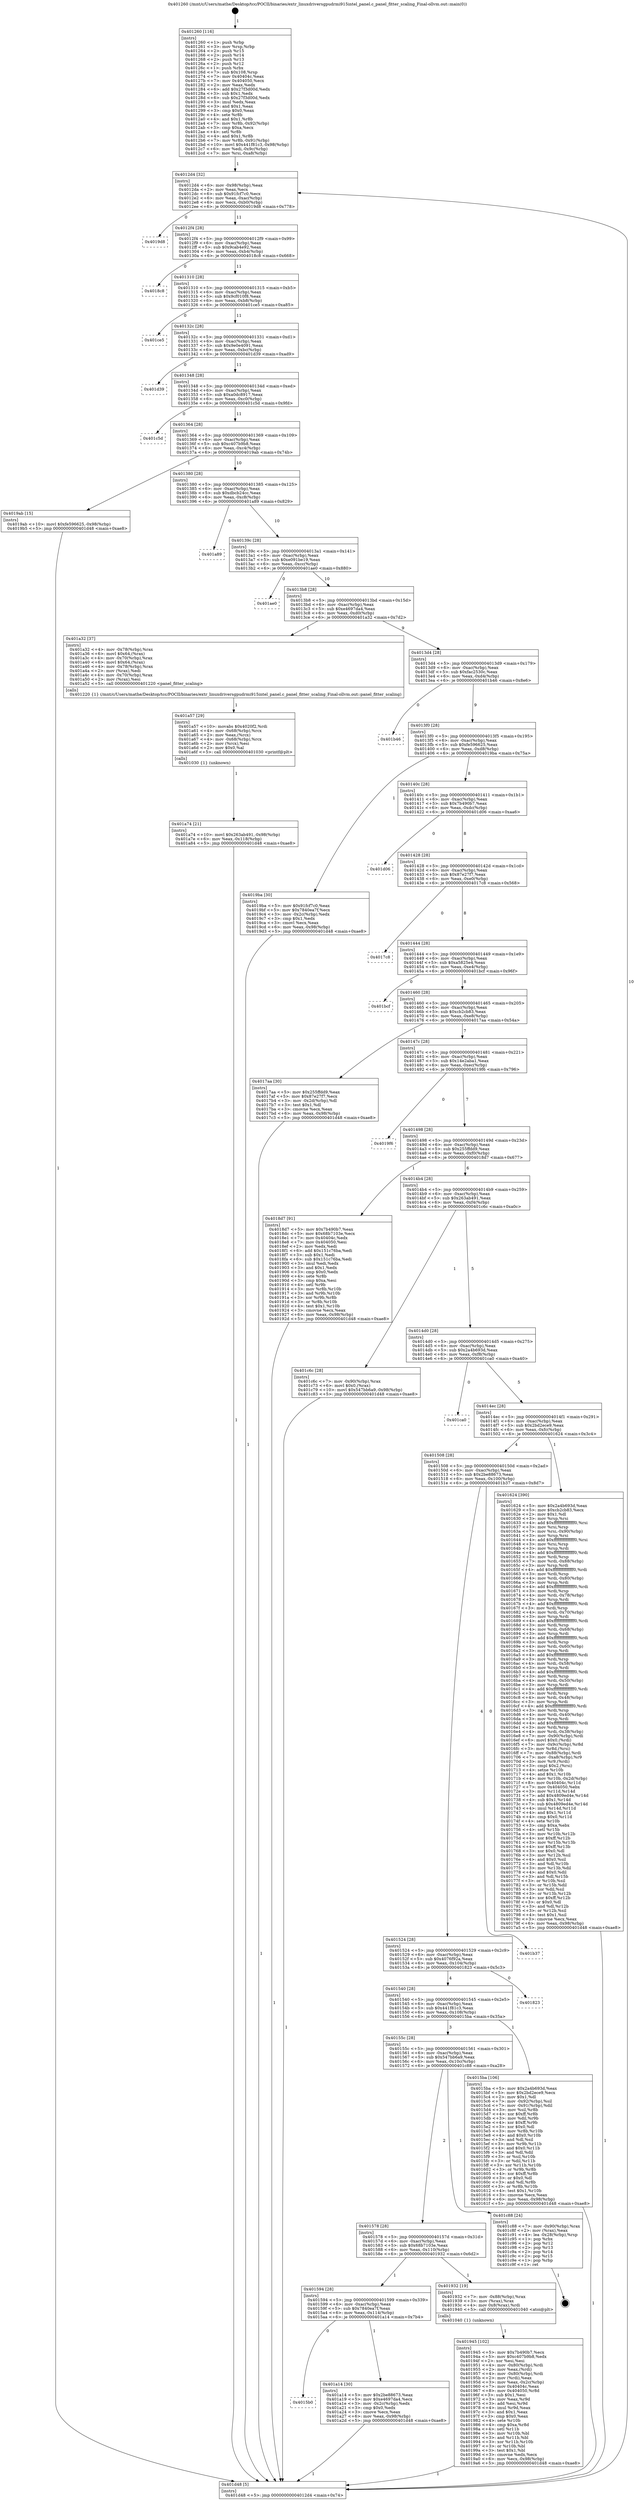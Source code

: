 digraph "0x401260" {
  label = "0x401260 (/mnt/c/Users/mathe/Desktop/tcc/POCII/binaries/extr_linuxdriversgpudrmi915intel_panel.c_panel_fitter_scaling_Final-ollvm.out::main(0))"
  labelloc = "t"
  node[shape=record]

  Entry [label="",width=0.3,height=0.3,shape=circle,fillcolor=black,style=filled]
  "0x4012d4" [label="{
     0x4012d4 [32]\l
     | [instrs]\l
     &nbsp;&nbsp;0x4012d4 \<+6\>: mov -0x98(%rbp),%eax\l
     &nbsp;&nbsp;0x4012da \<+2\>: mov %eax,%ecx\l
     &nbsp;&nbsp;0x4012dc \<+6\>: sub $0x91fcf7c0,%ecx\l
     &nbsp;&nbsp;0x4012e2 \<+6\>: mov %eax,-0xac(%rbp)\l
     &nbsp;&nbsp;0x4012e8 \<+6\>: mov %ecx,-0xb0(%rbp)\l
     &nbsp;&nbsp;0x4012ee \<+6\>: je 00000000004019d8 \<main+0x778\>\l
  }"]
  "0x4019d8" [label="{
     0x4019d8\l
  }", style=dashed]
  "0x4012f4" [label="{
     0x4012f4 [28]\l
     | [instrs]\l
     &nbsp;&nbsp;0x4012f4 \<+5\>: jmp 00000000004012f9 \<main+0x99\>\l
     &nbsp;&nbsp;0x4012f9 \<+6\>: mov -0xac(%rbp),%eax\l
     &nbsp;&nbsp;0x4012ff \<+5\>: sub $0x9cab4e92,%eax\l
     &nbsp;&nbsp;0x401304 \<+6\>: mov %eax,-0xb4(%rbp)\l
     &nbsp;&nbsp;0x40130a \<+6\>: je 00000000004018c8 \<main+0x668\>\l
  }"]
  Exit [label="",width=0.3,height=0.3,shape=circle,fillcolor=black,style=filled,peripheries=2]
  "0x4018c8" [label="{
     0x4018c8\l
  }", style=dashed]
  "0x401310" [label="{
     0x401310 [28]\l
     | [instrs]\l
     &nbsp;&nbsp;0x401310 \<+5\>: jmp 0000000000401315 \<main+0xb5\>\l
     &nbsp;&nbsp;0x401315 \<+6\>: mov -0xac(%rbp),%eax\l
     &nbsp;&nbsp;0x40131b \<+5\>: sub $0x9cf010f8,%eax\l
     &nbsp;&nbsp;0x401320 \<+6\>: mov %eax,-0xb8(%rbp)\l
     &nbsp;&nbsp;0x401326 \<+6\>: je 0000000000401ce5 \<main+0xa85\>\l
  }"]
  "0x401a74" [label="{
     0x401a74 [21]\l
     | [instrs]\l
     &nbsp;&nbsp;0x401a74 \<+10\>: movl $0x263ab491,-0x98(%rbp)\l
     &nbsp;&nbsp;0x401a7e \<+6\>: mov %eax,-0x118(%rbp)\l
     &nbsp;&nbsp;0x401a84 \<+5\>: jmp 0000000000401d48 \<main+0xae8\>\l
  }"]
  "0x401ce5" [label="{
     0x401ce5\l
  }", style=dashed]
  "0x40132c" [label="{
     0x40132c [28]\l
     | [instrs]\l
     &nbsp;&nbsp;0x40132c \<+5\>: jmp 0000000000401331 \<main+0xd1\>\l
     &nbsp;&nbsp;0x401331 \<+6\>: mov -0xac(%rbp),%eax\l
     &nbsp;&nbsp;0x401337 \<+5\>: sub $0x9e0e4091,%eax\l
     &nbsp;&nbsp;0x40133c \<+6\>: mov %eax,-0xbc(%rbp)\l
     &nbsp;&nbsp;0x401342 \<+6\>: je 0000000000401d39 \<main+0xad9\>\l
  }"]
  "0x401a57" [label="{
     0x401a57 [29]\l
     | [instrs]\l
     &nbsp;&nbsp;0x401a57 \<+10\>: movabs $0x4020f2,%rdi\l
     &nbsp;&nbsp;0x401a61 \<+4\>: mov -0x68(%rbp),%rcx\l
     &nbsp;&nbsp;0x401a65 \<+2\>: mov %eax,(%rcx)\l
     &nbsp;&nbsp;0x401a67 \<+4\>: mov -0x68(%rbp),%rcx\l
     &nbsp;&nbsp;0x401a6b \<+2\>: mov (%rcx),%esi\l
     &nbsp;&nbsp;0x401a6d \<+2\>: mov $0x0,%al\l
     &nbsp;&nbsp;0x401a6f \<+5\>: call 0000000000401030 \<printf@plt\>\l
     | [calls]\l
     &nbsp;&nbsp;0x401030 \{1\} (unknown)\l
  }"]
  "0x401d39" [label="{
     0x401d39\l
  }", style=dashed]
  "0x401348" [label="{
     0x401348 [28]\l
     | [instrs]\l
     &nbsp;&nbsp;0x401348 \<+5\>: jmp 000000000040134d \<main+0xed\>\l
     &nbsp;&nbsp;0x40134d \<+6\>: mov -0xac(%rbp),%eax\l
     &nbsp;&nbsp;0x401353 \<+5\>: sub $0xa0dc8917,%eax\l
     &nbsp;&nbsp;0x401358 \<+6\>: mov %eax,-0xc0(%rbp)\l
     &nbsp;&nbsp;0x40135e \<+6\>: je 0000000000401c5d \<main+0x9fd\>\l
  }"]
  "0x4015b0" [label="{
     0x4015b0\l
  }", style=dashed]
  "0x401c5d" [label="{
     0x401c5d\l
  }", style=dashed]
  "0x401364" [label="{
     0x401364 [28]\l
     | [instrs]\l
     &nbsp;&nbsp;0x401364 \<+5\>: jmp 0000000000401369 \<main+0x109\>\l
     &nbsp;&nbsp;0x401369 \<+6\>: mov -0xac(%rbp),%eax\l
     &nbsp;&nbsp;0x40136f \<+5\>: sub $0xc407b9b8,%eax\l
     &nbsp;&nbsp;0x401374 \<+6\>: mov %eax,-0xc4(%rbp)\l
     &nbsp;&nbsp;0x40137a \<+6\>: je 00000000004019ab \<main+0x74b\>\l
  }"]
  "0x401a14" [label="{
     0x401a14 [30]\l
     | [instrs]\l
     &nbsp;&nbsp;0x401a14 \<+5\>: mov $0x2be88673,%eax\l
     &nbsp;&nbsp;0x401a19 \<+5\>: mov $0xe4697da4,%ecx\l
     &nbsp;&nbsp;0x401a1e \<+3\>: mov -0x2c(%rbp),%edx\l
     &nbsp;&nbsp;0x401a21 \<+3\>: cmp $0x0,%edx\l
     &nbsp;&nbsp;0x401a24 \<+3\>: cmove %ecx,%eax\l
     &nbsp;&nbsp;0x401a27 \<+6\>: mov %eax,-0x98(%rbp)\l
     &nbsp;&nbsp;0x401a2d \<+5\>: jmp 0000000000401d48 \<main+0xae8\>\l
  }"]
  "0x4019ab" [label="{
     0x4019ab [15]\l
     | [instrs]\l
     &nbsp;&nbsp;0x4019ab \<+10\>: movl $0xfe596625,-0x98(%rbp)\l
     &nbsp;&nbsp;0x4019b5 \<+5\>: jmp 0000000000401d48 \<main+0xae8\>\l
  }"]
  "0x401380" [label="{
     0x401380 [28]\l
     | [instrs]\l
     &nbsp;&nbsp;0x401380 \<+5\>: jmp 0000000000401385 \<main+0x125\>\l
     &nbsp;&nbsp;0x401385 \<+6\>: mov -0xac(%rbp),%eax\l
     &nbsp;&nbsp;0x40138b \<+5\>: sub $0xdbcb24cc,%eax\l
     &nbsp;&nbsp;0x401390 \<+6\>: mov %eax,-0xc8(%rbp)\l
     &nbsp;&nbsp;0x401396 \<+6\>: je 0000000000401a89 \<main+0x829\>\l
  }"]
  "0x401945" [label="{
     0x401945 [102]\l
     | [instrs]\l
     &nbsp;&nbsp;0x401945 \<+5\>: mov $0x7b490b7,%ecx\l
     &nbsp;&nbsp;0x40194a \<+5\>: mov $0xc407b9b8,%edx\l
     &nbsp;&nbsp;0x40194f \<+2\>: xor %esi,%esi\l
     &nbsp;&nbsp;0x401951 \<+4\>: mov -0x80(%rbp),%rdi\l
     &nbsp;&nbsp;0x401955 \<+2\>: mov %eax,(%rdi)\l
     &nbsp;&nbsp;0x401957 \<+4\>: mov -0x80(%rbp),%rdi\l
     &nbsp;&nbsp;0x40195b \<+2\>: mov (%rdi),%eax\l
     &nbsp;&nbsp;0x40195d \<+3\>: mov %eax,-0x2c(%rbp)\l
     &nbsp;&nbsp;0x401960 \<+7\>: mov 0x40404c,%eax\l
     &nbsp;&nbsp;0x401967 \<+8\>: mov 0x404050,%r8d\l
     &nbsp;&nbsp;0x40196f \<+3\>: sub $0x1,%esi\l
     &nbsp;&nbsp;0x401972 \<+3\>: mov %eax,%r9d\l
     &nbsp;&nbsp;0x401975 \<+3\>: add %esi,%r9d\l
     &nbsp;&nbsp;0x401978 \<+4\>: imul %r9d,%eax\l
     &nbsp;&nbsp;0x40197c \<+3\>: and $0x1,%eax\l
     &nbsp;&nbsp;0x40197f \<+3\>: cmp $0x0,%eax\l
     &nbsp;&nbsp;0x401982 \<+4\>: sete %r10b\l
     &nbsp;&nbsp;0x401986 \<+4\>: cmp $0xa,%r8d\l
     &nbsp;&nbsp;0x40198a \<+4\>: setl %r11b\l
     &nbsp;&nbsp;0x40198e \<+3\>: mov %r10b,%bl\l
     &nbsp;&nbsp;0x401991 \<+3\>: and %r11b,%bl\l
     &nbsp;&nbsp;0x401994 \<+3\>: xor %r11b,%r10b\l
     &nbsp;&nbsp;0x401997 \<+3\>: or %r10b,%bl\l
     &nbsp;&nbsp;0x40199a \<+3\>: test $0x1,%bl\l
     &nbsp;&nbsp;0x40199d \<+3\>: cmovne %edx,%ecx\l
     &nbsp;&nbsp;0x4019a0 \<+6\>: mov %ecx,-0x98(%rbp)\l
     &nbsp;&nbsp;0x4019a6 \<+5\>: jmp 0000000000401d48 \<main+0xae8\>\l
  }"]
  "0x401a89" [label="{
     0x401a89\l
  }", style=dashed]
  "0x40139c" [label="{
     0x40139c [28]\l
     | [instrs]\l
     &nbsp;&nbsp;0x40139c \<+5\>: jmp 00000000004013a1 \<main+0x141\>\l
     &nbsp;&nbsp;0x4013a1 \<+6\>: mov -0xac(%rbp),%eax\l
     &nbsp;&nbsp;0x4013a7 \<+5\>: sub $0xe091be19,%eax\l
     &nbsp;&nbsp;0x4013ac \<+6\>: mov %eax,-0xcc(%rbp)\l
     &nbsp;&nbsp;0x4013b2 \<+6\>: je 0000000000401ae0 \<main+0x880\>\l
  }"]
  "0x401594" [label="{
     0x401594 [28]\l
     | [instrs]\l
     &nbsp;&nbsp;0x401594 \<+5\>: jmp 0000000000401599 \<main+0x339\>\l
     &nbsp;&nbsp;0x401599 \<+6\>: mov -0xac(%rbp),%eax\l
     &nbsp;&nbsp;0x40159f \<+5\>: sub $0x7840ea7f,%eax\l
     &nbsp;&nbsp;0x4015a4 \<+6\>: mov %eax,-0x114(%rbp)\l
     &nbsp;&nbsp;0x4015aa \<+6\>: je 0000000000401a14 \<main+0x7b4\>\l
  }"]
  "0x401ae0" [label="{
     0x401ae0\l
  }", style=dashed]
  "0x4013b8" [label="{
     0x4013b8 [28]\l
     | [instrs]\l
     &nbsp;&nbsp;0x4013b8 \<+5\>: jmp 00000000004013bd \<main+0x15d\>\l
     &nbsp;&nbsp;0x4013bd \<+6\>: mov -0xac(%rbp),%eax\l
     &nbsp;&nbsp;0x4013c3 \<+5\>: sub $0xe4697da4,%eax\l
     &nbsp;&nbsp;0x4013c8 \<+6\>: mov %eax,-0xd0(%rbp)\l
     &nbsp;&nbsp;0x4013ce \<+6\>: je 0000000000401a32 \<main+0x7d2\>\l
  }"]
  "0x401932" [label="{
     0x401932 [19]\l
     | [instrs]\l
     &nbsp;&nbsp;0x401932 \<+7\>: mov -0x88(%rbp),%rax\l
     &nbsp;&nbsp;0x401939 \<+3\>: mov (%rax),%rax\l
     &nbsp;&nbsp;0x40193c \<+4\>: mov 0x8(%rax),%rdi\l
     &nbsp;&nbsp;0x401940 \<+5\>: call 0000000000401040 \<atoi@plt\>\l
     | [calls]\l
     &nbsp;&nbsp;0x401040 \{1\} (unknown)\l
  }"]
  "0x401a32" [label="{
     0x401a32 [37]\l
     | [instrs]\l
     &nbsp;&nbsp;0x401a32 \<+4\>: mov -0x78(%rbp),%rax\l
     &nbsp;&nbsp;0x401a36 \<+6\>: movl $0x64,(%rax)\l
     &nbsp;&nbsp;0x401a3c \<+4\>: mov -0x70(%rbp),%rax\l
     &nbsp;&nbsp;0x401a40 \<+6\>: movl $0x64,(%rax)\l
     &nbsp;&nbsp;0x401a46 \<+4\>: mov -0x78(%rbp),%rax\l
     &nbsp;&nbsp;0x401a4a \<+2\>: mov (%rax),%edi\l
     &nbsp;&nbsp;0x401a4c \<+4\>: mov -0x70(%rbp),%rax\l
     &nbsp;&nbsp;0x401a50 \<+2\>: mov (%rax),%esi\l
     &nbsp;&nbsp;0x401a52 \<+5\>: call 0000000000401220 \<panel_fitter_scaling\>\l
     | [calls]\l
     &nbsp;&nbsp;0x401220 \{1\} (/mnt/c/Users/mathe/Desktop/tcc/POCII/binaries/extr_linuxdriversgpudrmi915intel_panel.c_panel_fitter_scaling_Final-ollvm.out::panel_fitter_scaling)\l
  }"]
  "0x4013d4" [label="{
     0x4013d4 [28]\l
     | [instrs]\l
     &nbsp;&nbsp;0x4013d4 \<+5\>: jmp 00000000004013d9 \<main+0x179\>\l
     &nbsp;&nbsp;0x4013d9 \<+6\>: mov -0xac(%rbp),%eax\l
     &nbsp;&nbsp;0x4013df \<+5\>: sub $0xfac2530c,%eax\l
     &nbsp;&nbsp;0x4013e4 \<+6\>: mov %eax,-0xd4(%rbp)\l
     &nbsp;&nbsp;0x4013ea \<+6\>: je 0000000000401b46 \<main+0x8e6\>\l
  }"]
  "0x401578" [label="{
     0x401578 [28]\l
     | [instrs]\l
     &nbsp;&nbsp;0x401578 \<+5\>: jmp 000000000040157d \<main+0x31d\>\l
     &nbsp;&nbsp;0x40157d \<+6\>: mov -0xac(%rbp),%eax\l
     &nbsp;&nbsp;0x401583 \<+5\>: sub $0x68b7103e,%eax\l
     &nbsp;&nbsp;0x401588 \<+6\>: mov %eax,-0x110(%rbp)\l
     &nbsp;&nbsp;0x40158e \<+6\>: je 0000000000401932 \<main+0x6d2\>\l
  }"]
  "0x401b46" [label="{
     0x401b46\l
  }", style=dashed]
  "0x4013f0" [label="{
     0x4013f0 [28]\l
     | [instrs]\l
     &nbsp;&nbsp;0x4013f0 \<+5\>: jmp 00000000004013f5 \<main+0x195\>\l
     &nbsp;&nbsp;0x4013f5 \<+6\>: mov -0xac(%rbp),%eax\l
     &nbsp;&nbsp;0x4013fb \<+5\>: sub $0xfe596625,%eax\l
     &nbsp;&nbsp;0x401400 \<+6\>: mov %eax,-0xd8(%rbp)\l
     &nbsp;&nbsp;0x401406 \<+6\>: je 00000000004019ba \<main+0x75a\>\l
  }"]
  "0x401c88" [label="{
     0x401c88 [24]\l
     | [instrs]\l
     &nbsp;&nbsp;0x401c88 \<+7\>: mov -0x90(%rbp),%rax\l
     &nbsp;&nbsp;0x401c8f \<+2\>: mov (%rax),%eax\l
     &nbsp;&nbsp;0x401c91 \<+4\>: lea -0x28(%rbp),%rsp\l
     &nbsp;&nbsp;0x401c95 \<+1\>: pop %rbx\l
     &nbsp;&nbsp;0x401c96 \<+2\>: pop %r12\l
     &nbsp;&nbsp;0x401c98 \<+2\>: pop %r13\l
     &nbsp;&nbsp;0x401c9a \<+2\>: pop %r14\l
     &nbsp;&nbsp;0x401c9c \<+2\>: pop %r15\l
     &nbsp;&nbsp;0x401c9e \<+1\>: pop %rbp\l
     &nbsp;&nbsp;0x401c9f \<+1\>: ret\l
  }"]
  "0x4019ba" [label="{
     0x4019ba [30]\l
     | [instrs]\l
     &nbsp;&nbsp;0x4019ba \<+5\>: mov $0x91fcf7c0,%eax\l
     &nbsp;&nbsp;0x4019bf \<+5\>: mov $0x7840ea7f,%ecx\l
     &nbsp;&nbsp;0x4019c4 \<+3\>: mov -0x2c(%rbp),%edx\l
     &nbsp;&nbsp;0x4019c7 \<+3\>: cmp $0x1,%edx\l
     &nbsp;&nbsp;0x4019ca \<+3\>: cmovl %ecx,%eax\l
     &nbsp;&nbsp;0x4019cd \<+6\>: mov %eax,-0x98(%rbp)\l
     &nbsp;&nbsp;0x4019d3 \<+5\>: jmp 0000000000401d48 \<main+0xae8\>\l
  }"]
  "0x40140c" [label="{
     0x40140c [28]\l
     | [instrs]\l
     &nbsp;&nbsp;0x40140c \<+5\>: jmp 0000000000401411 \<main+0x1b1\>\l
     &nbsp;&nbsp;0x401411 \<+6\>: mov -0xac(%rbp),%eax\l
     &nbsp;&nbsp;0x401417 \<+5\>: sub $0x7b490b7,%eax\l
     &nbsp;&nbsp;0x40141c \<+6\>: mov %eax,-0xdc(%rbp)\l
     &nbsp;&nbsp;0x401422 \<+6\>: je 0000000000401d06 \<main+0xaa6\>\l
  }"]
  "0x401260" [label="{
     0x401260 [116]\l
     | [instrs]\l
     &nbsp;&nbsp;0x401260 \<+1\>: push %rbp\l
     &nbsp;&nbsp;0x401261 \<+3\>: mov %rsp,%rbp\l
     &nbsp;&nbsp;0x401264 \<+2\>: push %r15\l
     &nbsp;&nbsp;0x401266 \<+2\>: push %r14\l
     &nbsp;&nbsp;0x401268 \<+2\>: push %r13\l
     &nbsp;&nbsp;0x40126a \<+2\>: push %r12\l
     &nbsp;&nbsp;0x40126c \<+1\>: push %rbx\l
     &nbsp;&nbsp;0x40126d \<+7\>: sub $0x108,%rsp\l
     &nbsp;&nbsp;0x401274 \<+7\>: mov 0x40404c,%eax\l
     &nbsp;&nbsp;0x40127b \<+7\>: mov 0x404050,%ecx\l
     &nbsp;&nbsp;0x401282 \<+2\>: mov %eax,%edx\l
     &nbsp;&nbsp;0x401284 \<+6\>: add $0x27f3d00d,%edx\l
     &nbsp;&nbsp;0x40128a \<+3\>: sub $0x1,%edx\l
     &nbsp;&nbsp;0x40128d \<+6\>: sub $0x27f3d00d,%edx\l
     &nbsp;&nbsp;0x401293 \<+3\>: imul %edx,%eax\l
     &nbsp;&nbsp;0x401296 \<+3\>: and $0x1,%eax\l
     &nbsp;&nbsp;0x401299 \<+3\>: cmp $0x0,%eax\l
     &nbsp;&nbsp;0x40129c \<+4\>: sete %r8b\l
     &nbsp;&nbsp;0x4012a0 \<+4\>: and $0x1,%r8b\l
     &nbsp;&nbsp;0x4012a4 \<+7\>: mov %r8b,-0x92(%rbp)\l
     &nbsp;&nbsp;0x4012ab \<+3\>: cmp $0xa,%ecx\l
     &nbsp;&nbsp;0x4012ae \<+4\>: setl %r8b\l
     &nbsp;&nbsp;0x4012b2 \<+4\>: and $0x1,%r8b\l
     &nbsp;&nbsp;0x4012b6 \<+7\>: mov %r8b,-0x91(%rbp)\l
     &nbsp;&nbsp;0x4012bd \<+10\>: movl $0x441f81c3,-0x98(%rbp)\l
     &nbsp;&nbsp;0x4012c7 \<+6\>: mov %edi,-0x9c(%rbp)\l
     &nbsp;&nbsp;0x4012cd \<+7\>: mov %rsi,-0xa8(%rbp)\l
  }"]
  "0x401d06" [label="{
     0x401d06\l
  }", style=dashed]
  "0x401428" [label="{
     0x401428 [28]\l
     | [instrs]\l
     &nbsp;&nbsp;0x401428 \<+5\>: jmp 000000000040142d \<main+0x1cd\>\l
     &nbsp;&nbsp;0x40142d \<+6\>: mov -0xac(%rbp),%eax\l
     &nbsp;&nbsp;0x401433 \<+5\>: sub $0x87e27f7,%eax\l
     &nbsp;&nbsp;0x401438 \<+6\>: mov %eax,-0xe0(%rbp)\l
     &nbsp;&nbsp;0x40143e \<+6\>: je 00000000004017c8 \<main+0x568\>\l
  }"]
  "0x401d48" [label="{
     0x401d48 [5]\l
     | [instrs]\l
     &nbsp;&nbsp;0x401d48 \<+5\>: jmp 00000000004012d4 \<main+0x74\>\l
  }"]
  "0x4017c8" [label="{
     0x4017c8\l
  }", style=dashed]
  "0x401444" [label="{
     0x401444 [28]\l
     | [instrs]\l
     &nbsp;&nbsp;0x401444 \<+5\>: jmp 0000000000401449 \<main+0x1e9\>\l
     &nbsp;&nbsp;0x401449 \<+6\>: mov -0xac(%rbp),%eax\l
     &nbsp;&nbsp;0x40144f \<+5\>: sub $0xa5825e4,%eax\l
     &nbsp;&nbsp;0x401454 \<+6\>: mov %eax,-0xe4(%rbp)\l
     &nbsp;&nbsp;0x40145a \<+6\>: je 0000000000401bcf \<main+0x96f\>\l
  }"]
  "0x40155c" [label="{
     0x40155c [28]\l
     | [instrs]\l
     &nbsp;&nbsp;0x40155c \<+5\>: jmp 0000000000401561 \<main+0x301\>\l
     &nbsp;&nbsp;0x401561 \<+6\>: mov -0xac(%rbp),%eax\l
     &nbsp;&nbsp;0x401567 \<+5\>: sub $0x547bb6a9,%eax\l
     &nbsp;&nbsp;0x40156c \<+6\>: mov %eax,-0x10c(%rbp)\l
     &nbsp;&nbsp;0x401572 \<+6\>: je 0000000000401c88 \<main+0xa28\>\l
  }"]
  "0x401bcf" [label="{
     0x401bcf\l
  }", style=dashed]
  "0x401460" [label="{
     0x401460 [28]\l
     | [instrs]\l
     &nbsp;&nbsp;0x401460 \<+5\>: jmp 0000000000401465 \<main+0x205\>\l
     &nbsp;&nbsp;0x401465 \<+6\>: mov -0xac(%rbp),%eax\l
     &nbsp;&nbsp;0x40146b \<+5\>: sub $0xcb2cb83,%eax\l
     &nbsp;&nbsp;0x401470 \<+6\>: mov %eax,-0xe8(%rbp)\l
     &nbsp;&nbsp;0x401476 \<+6\>: je 00000000004017aa \<main+0x54a\>\l
  }"]
  "0x4015ba" [label="{
     0x4015ba [106]\l
     | [instrs]\l
     &nbsp;&nbsp;0x4015ba \<+5\>: mov $0x2a4b693d,%eax\l
     &nbsp;&nbsp;0x4015bf \<+5\>: mov $0x2bd2ece9,%ecx\l
     &nbsp;&nbsp;0x4015c4 \<+2\>: mov $0x1,%dl\l
     &nbsp;&nbsp;0x4015c6 \<+7\>: mov -0x92(%rbp),%sil\l
     &nbsp;&nbsp;0x4015cd \<+7\>: mov -0x91(%rbp),%dil\l
     &nbsp;&nbsp;0x4015d4 \<+3\>: mov %sil,%r8b\l
     &nbsp;&nbsp;0x4015d7 \<+4\>: xor $0xff,%r8b\l
     &nbsp;&nbsp;0x4015db \<+3\>: mov %dil,%r9b\l
     &nbsp;&nbsp;0x4015de \<+4\>: xor $0xff,%r9b\l
     &nbsp;&nbsp;0x4015e2 \<+3\>: xor $0x0,%dl\l
     &nbsp;&nbsp;0x4015e5 \<+3\>: mov %r8b,%r10b\l
     &nbsp;&nbsp;0x4015e8 \<+4\>: and $0x0,%r10b\l
     &nbsp;&nbsp;0x4015ec \<+3\>: and %dl,%sil\l
     &nbsp;&nbsp;0x4015ef \<+3\>: mov %r9b,%r11b\l
     &nbsp;&nbsp;0x4015f2 \<+4\>: and $0x0,%r11b\l
     &nbsp;&nbsp;0x4015f6 \<+3\>: and %dl,%dil\l
     &nbsp;&nbsp;0x4015f9 \<+3\>: or %sil,%r10b\l
     &nbsp;&nbsp;0x4015fc \<+3\>: or %dil,%r11b\l
     &nbsp;&nbsp;0x4015ff \<+3\>: xor %r11b,%r10b\l
     &nbsp;&nbsp;0x401602 \<+3\>: or %r9b,%r8b\l
     &nbsp;&nbsp;0x401605 \<+4\>: xor $0xff,%r8b\l
     &nbsp;&nbsp;0x401609 \<+3\>: or $0x0,%dl\l
     &nbsp;&nbsp;0x40160c \<+3\>: and %dl,%r8b\l
     &nbsp;&nbsp;0x40160f \<+3\>: or %r8b,%r10b\l
     &nbsp;&nbsp;0x401612 \<+4\>: test $0x1,%r10b\l
     &nbsp;&nbsp;0x401616 \<+3\>: cmovne %ecx,%eax\l
     &nbsp;&nbsp;0x401619 \<+6\>: mov %eax,-0x98(%rbp)\l
     &nbsp;&nbsp;0x40161f \<+5\>: jmp 0000000000401d48 \<main+0xae8\>\l
  }"]
  "0x4017aa" [label="{
     0x4017aa [30]\l
     | [instrs]\l
     &nbsp;&nbsp;0x4017aa \<+5\>: mov $0x255ffdd9,%eax\l
     &nbsp;&nbsp;0x4017af \<+5\>: mov $0x87e27f7,%ecx\l
     &nbsp;&nbsp;0x4017b4 \<+3\>: mov -0x2d(%rbp),%dl\l
     &nbsp;&nbsp;0x4017b7 \<+3\>: test $0x1,%dl\l
     &nbsp;&nbsp;0x4017ba \<+3\>: cmovne %ecx,%eax\l
     &nbsp;&nbsp;0x4017bd \<+6\>: mov %eax,-0x98(%rbp)\l
     &nbsp;&nbsp;0x4017c3 \<+5\>: jmp 0000000000401d48 \<main+0xae8\>\l
  }"]
  "0x40147c" [label="{
     0x40147c [28]\l
     | [instrs]\l
     &nbsp;&nbsp;0x40147c \<+5\>: jmp 0000000000401481 \<main+0x221\>\l
     &nbsp;&nbsp;0x401481 \<+6\>: mov -0xac(%rbp),%eax\l
     &nbsp;&nbsp;0x401487 \<+5\>: sub $0x14e2aba1,%eax\l
     &nbsp;&nbsp;0x40148c \<+6\>: mov %eax,-0xec(%rbp)\l
     &nbsp;&nbsp;0x401492 \<+6\>: je 00000000004019f6 \<main+0x796\>\l
  }"]
  "0x401540" [label="{
     0x401540 [28]\l
     | [instrs]\l
     &nbsp;&nbsp;0x401540 \<+5\>: jmp 0000000000401545 \<main+0x2e5\>\l
     &nbsp;&nbsp;0x401545 \<+6\>: mov -0xac(%rbp),%eax\l
     &nbsp;&nbsp;0x40154b \<+5\>: sub $0x441f81c3,%eax\l
     &nbsp;&nbsp;0x401550 \<+6\>: mov %eax,-0x108(%rbp)\l
     &nbsp;&nbsp;0x401556 \<+6\>: je 00000000004015ba \<main+0x35a\>\l
  }"]
  "0x4019f6" [label="{
     0x4019f6\l
  }", style=dashed]
  "0x401498" [label="{
     0x401498 [28]\l
     | [instrs]\l
     &nbsp;&nbsp;0x401498 \<+5\>: jmp 000000000040149d \<main+0x23d\>\l
     &nbsp;&nbsp;0x40149d \<+6\>: mov -0xac(%rbp),%eax\l
     &nbsp;&nbsp;0x4014a3 \<+5\>: sub $0x255ffdd9,%eax\l
     &nbsp;&nbsp;0x4014a8 \<+6\>: mov %eax,-0xf0(%rbp)\l
     &nbsp;&nbsp;0x4014ae \<+6\>: je 00000000004018d7 \<main+0x677\>\l
  }"]
  "0x401823" [label="{
     0x401823\l
  }", style=dashed]
  "0x4018d7" [label="{
     0x4018d7 [91]\l
     | [instrs]\l
     &nbsp;&nbsp;0x4018d7 \<+5\>: mov $0x7b490b7,%eax\l
     &nbsp;&nbsp;0x4018dc \<+5\>: mov $0x68b7103e,%ecx\l
     &nbsp;&nbsp;0x4018e1 \<+7\>: mov 0x40404c,%edx\l
     &nbsp;&nbsp;0x4018e8 \<+7\>: mov 0x404050,%esi\l
     &nbsp;&nbsp;0x4018ef \<+2\>: mov %edx,%edi\l
     &nbsp;&nbsp;0x4018f1 \<+6\>: add $0x151c76ba,%edi\l
     &nbsp;&nbsp;0x4018f7 \<+3\>: sub $0x1,%edi\l
     &nbsp;&nbsp;0x4018fa \<+6\>: sub $0x151c76ba,%edi\l
     &nbsp;&nbsp;0x401900 \<+3\>: imul %edi,%edx\l
     &nbsp;&nbsp;0x401903 \<+3\>: and $0x1,%edx\l
     &nbsp;&nbsp;0x401906 \<+3\>: cmp $0x0,%edx\l
     &nbsp;&nbsp;0x401909 \<+4\>: sete %r8b\l
     &nbsp;&nbsp;0x40190d \<+3\>: cmp $0xa,%esi\l
     &nbsp;&nbsp;0x401910 \<+4\>: setl %r9b\l
     &nbsp;&nbsp;0x401914 \<+3\>: mov %r8b,%r10b\l
     &nbsp;&nbsp;0x401917 \<+3\>: and %r9b,%r10b\l
     &nbsp;&nbsp;0x40191a \<+3\>: xor %r9b,%r8b\l
     &nbsp;&nbsp;0x40191d \<+3\>: or %r8b,%r10b\l
     &nbsp;&nbsp;0x401920 \<+4\>: test $0x1,%r10b\l
     &nbsp;&nbsp;0x401924 \<+3\>: cmovne %ecx,%eax\l
     &nbsp;&nbsp;0x401927 \<+6\>: mov %eax,-0x98(%rbp)\l
     &nbsp;&nbsp;0x40192d \<+5\>: jmp 0000000000401d48 \<main+0xae8\>\l
  }"]
  "0x4014b4" [label="{
     0x4014b4 [28]\l
     | [instrs]\l
     &nbsp;&nbsp;0x4014b4 \<+5\>: jmp 00000000004014b9 \<main+0x259\>\l
     &nbsp;&nbsp;0x4014b9 \<+6\>: mov -0xac(%rbp),%eax\l
     &nbsp;&nbsp;0x4014bf \<+5\>: sub $0x263ab491,%eax\l
     &nbsp;&nbsp;0x4014c4 \<+6\>: mov %eax,-0xf4(%rbp)\l
     &nbsp;&nbsp;0x4014ca \<+6\>: je 0000000000401c6c \<main+0xa0c\>\l
  }"]
  "0x401524" [label="{
     0x401524 [28]\l
     | [instrs]\l
     &nbsp;&nbsp;0x401524 \<+5\>: jmp 0000000000401529 \<main+0x2c9\>\l
     &nbsp;&nbsp;0x401529 \<+6\>: mov -0xac(%rbp),%eax\l
     &nbsp;&nbsp;0x40152f \<+5\>: sub $0x4076f92a,%eax\l
     &nbsp;&nbsp;0x401534 \<+6\>: mov %eax,-0x104(%rbp)\l
     &nbsp;&nbsp;0x40153a \<+6\>: je 0000000000401823 \<main+0x5c3\>\l
  }"]
  "0x401c6c" [label="{
     0x401c6c [28]\l
     | [instrs]\l
     &nbsp;&nbsp;0x401c6c \<+7\>: mov -0x90(%rbp),%rax\l
     &nbsp;&nbsp;0x401c73 \<+6\>: movl $0x0,(%rax)\l
     &nbsp;&nbsp;0x401c79 \<+10\>: movl $0x547bb6a9,-0x98(%rbp)\l
     &nbsp;&nbsp;0x401c83 \<+5\>: jmp 0000000000401d48 \<main+0xae8\>\l
  }"]
  "0x4014d0" [label="{
     0x4014d0 [28]\l
     | [instrs]\l
     &nbsp;&nbsp;0x4014d0 \<+5\>: jmp 00000000004014d5 \<main+0x275\>\l
     &nbsp;&nbsp;0x4014d5 \<+6\>: mov -0xac(%rbp),%eax\l
     &nbsp;&nbsp;0x4014db \<+5\>: sub $0x2a4b693d,%eax\l
     &nbsp;&nbsp;0x4014e0 \<+6\>: mov %eax,-0xf8(%rbp)\l
     &nbsp;&nbsp;0x4014e6 \<+6\>: je 0000000000401ca0 \<main+0xa40\>\l
  }"]
  "0x401b37" [label="{
     0x401b37\l
  }", style=dashed]
  "0x401ca0" [label="{
     0x401ca0\l
  }", style=dashed]
  "0x4014ec" [label="{
     0x4014ec [28]\l
     | [instrs]\l
     &nbsp;&nbsp;0x4014ec \<+5\>: jmp 00000000004014f1 \<main+0x291\>\l
     &nbsp;&nbsp;0x4014f1 \<+6\>: mov -0xac(%rbp),%eax\l
     &nbsp;&nbsp;0x4014f7 \<+5\>: sub $0x2bd2ece9,%eax\l
     &nbsp;&nbsp;0x4014fc \<+6\>: mov %eax,-0xfc(%rbp)\l
     &nbsp;&nbsp;0x401502 \<+6\>: je 0000000000401624 \<main+0x3c4\>\l
  }"]
  "0x401508" [label="{
     0x401508 [28]\l
     | [instrs]\l
     &nbsp;&nbsp;0x401508 \<+5\>: jmp 000000000040150d \<main+0x2ad\>\l
     &nbsp;&nbsp;0x40150d \<+6\>: mov -0xac(%rbp),%eax\l
     &nbsp;&nbsp;0x401513 \<+5\>: sub $0x2be88673,%eax\l
     &nbsp;&nbsp;0x401518 \<+6\>: mov %eax,-0x100(%rbp)\l
     &nbsp;&nbsp;0x40151e \<+6\>: je 0000000000401b37 \<main+0x8d7\>\l
  }"]
  "0x401624" [label="{
     0x401624 [390]\l
     | [instrs]\l
     &nbsp;&nbsp;0x401624 \<+5\>: mov $0x2a4b693d,%eax\l
     &nbsp;&nbsp;0x401629 \<+5\>: mov $0xcb2cb83,%ecx\l
     &nbsp;&nbsp;0x40162e \<+2\>: mov $0x1,%dl\l
     &nbsp;&nbsp;0x401630 \<+3\>: mov %rsp,%rsi\l
     &nbsp;&nbsp;0x401633 \<+4\>: add $0xfffffffffffffff0,%rsi\l
     &nbsp;&nbsp;0x401637 \<+3\>: mov %rsi,%rsp\l
     &nbsp;&nbsp;0x40163a \<+7\>: mov %rsi,-0x90(%rbp)\l
     &nbsp;&nbsp;0x401641 \<+3\>: mov %rsp,%rsi\l
     &nbsp;&nbsp;0x401644 \<+4\>: add $0xfffffffffffffff0,%rsi\l
     &nbsp;&nbsp;0x401648 \<+3\>: mov %rsi,%rsp\l
     &nbsp;&nbsp;0x40164b \<+3\>: mov %rsp,%rdi\l
     &nbsp;&nbsp;0x40164e \<+4\>: add $0xfffffffffffffff0,%rdi\l
     &nbsp;&nbsp;0x401652 \<+3\>: mov %rdi,%rsp\l
     &nbsp;&nbsp;0x401655 \<+7\>: mov %rdi,-0x88(%rbp)\l
     &nbsp;&nbsp;0x40165c \<+3\>: mov %rsp,%rdi\l
     &nbsp;&nbsp;0x40165f \<+4\>: add $0xfffffffffffffff0,%rdi\l
     &nbsp;&nbsp;0x401663 \<+3\>: mov %rdi,%rsp\l
     &nbsp;&nbsp;0x401666 \<+4\>: mov %rdi,-0x80(%rbp)\l
     &nbsp;&nbsp;0x40166a \<+3\>: mov %rsp,%rdi\l
     &nbsp;&nbsp;0x40166d \<+4\>: add $0xfffffffffffffff0,%rdi\l
     &nbsp;&nbsp;0x401671 \<+3\>: mov %rdi,%rsp\l
     &nbsp;&nbsp;0x401674 \<+4\>: mov %rdi,-0x78(%rbp)\l
     &nbsp;&nbsp;0x401678 \<+3\>: mov %rsp,%rdi\l
     &nbsp;&nbsp;0x40167b \<+4\>: add $0xfffffffffffffff0,%rdi\l
     &nbsp;&nbsp;0x40167f \<+3\>: mov %rdi,%rsp\l
     &nbsp;&nbsp;0x401682 \<+4\>: mov %rdi,-0x70(%rbp)\l
     &nbsp;&nbsp;0x401686 \<+3\>: mov %rsp,%rdi\l
     &nbsp;&nbsp;0x401689 \<+4\>: add $0xfffffffffffffff0,%rdi\l
     &nbsp;&nbsp;0x40168d \<+3\>: mov %rdi,%rsp\l
     &nbsp;&nbsp;0x401690 \<+4\>: mov %rdi,-0x68(%rbp)\l
     &nbsp;&nbsp;0x401694 \<+3\>: mov %rsp,%rdi\l
     &nbsp;&nbsp;0x401697 \<+4\>: add $0xfffffffffffffff0,%rdi\l
     &nbsp;&nbsp;0x40169b \<+3\>: mov %rdi,%rsp\l
     &nbsp;&nbsp;0x40169e \<+4\>: mov %rdi,-0x60(%rbp)\l
     &nbsp;&nbsp;0x4016a2 \<+3\>: mov %rsp,%rdi\l
     &nbsp;&nbsp;0x4016a5 \<+4\>: add $0xfffffffffffffff0,%rdi\l
     &nbsp;&nbsp;0x4016a9 \<+3\>: mov %rdi,%rsp\l
     &nbsp;&nbsp;0x4016ac \<+4\>: mov %rdi,-0x58(%rbp)\l
     &nbsp;&nbsp;0x4016b0 \<+3\>: mov %rsp,%rdi\l
     &nbsp;&nbsp;0x4016b3 \<+4\>: add $0xfffffffffffffff0,%rdi\l
     &nbsp;&nbsp;0x4016b7 \<+3\>: mov %rdi,%rsp\l
     &nbsp;&nbsp;0x4016ba \<+4\>: mov %rdi,-0x50(%rbp)\l
     &nbsp;&nbsp;0x4016be \<+3\>: mov %rsp,%rdi\l
     &nbsp;&nbsp;0x4016c1 \<+4\>: add $0xfffffffffffffff0,%rdi\l
     &nbsp;&nbsp;0x4016c5 \<+3\>: mov %rdi,%rsp\l
     &nbsp;&nbsp;0x4016c8 \<+4\>: mov %rdi,-0x48(%rbp)\l
     &nbsp;&nbsp;0x4016cc \<+3\>: mov %rsp,%rdi\l
     &nbsp;&nbsp;0x4016cf \<+4\>: add $0xfffffffffffffff0,%rdi\l
     &nbsp;&nbsp;0x4016d3 \<+3\>: mov %rdi,%rsp\l
     &nbsp;&nbsp;0x4016d6 \<+4\>: mov %rdi,-0x40(%rbp)\l
     &nbsp;&nbsp;0x4016da \<+3\>: mov %rsp,%rdi\l
     &nbsp;&nbsp;0x4016dd \<+4\>: add $0xfffffffffffffff0,%rdi\l
     &nbsp;&nbsp;0x4016e1 \<+3\>: mov %rdi,%rsp\l
     &nbsp;&nbsp;0x4016e4 \<+4\>: mov %rdi,-0x38(%rbp)\l
     &nbsp;&nbsp;0x4016e8 \<+7\>: mov -0x90(%rbp),%rdi\l
     &nbsp;&nbsp;0x4016ef \<+6\>: movl $0x0,(%rdi)\l
     &nbsp;&nbsp;0x4016f5 \<+7\>: mov -0x9c(%rbp),%r8d\l
     &nbsp;&nbsp;0x4016fc \<+3\>: mov %r8d,(%rsi)\l
     &nbsp;&nbsp;0x4016ff \<+7\>: mov -0x88(%rbp),%rdi\l
     &nbsp;&nbsp;0x401706 \<+7\>: mov -0xa8(%rbp),%r9\l
     &nbsp;&nbsp;0x40170d \<+3\>: mov %r9,(%rdi)\l
     &nbsp;&nbsp;0x401710 \<+3\>: cmpl $0x2,(%rsi)\l
     &nbsp;&nbsp;0x401713 \<+4\>: setne %r10b\l
     &nbsp;&nbsp;0x401717 \<+4\>: and $0x1,%r10b\l
     &nbsp;&nbsp;0x40171b \<+4\>: mov %r10b,-0x2d(%rbp)\l
     &nbsp;&nbsp;0x40171f \<+8\>: mov 0x40404c,%r11d\l
     &nbsp;&nbsp;0x401727 \<+7\>: mov 0x404050,%ebx\l
     &nbsp;&nbsp;0x40172e \<+3\>: mov %r11d,%r14d\l
     &nbsp;&nbsp;0x401731 \<+7\>: add $0x4809ed4e,%r14d\l
     &nbsp;&nbsp;0x401738 \<+4\>: sub $0x1,%r14d\l
     &nbsp;&nbsp;0x40173c \<+7\>: sub $0x4809ed4e,%r14d\l
     &nbsp;&nbsp;0x401743 \<+4\>: imul %r14d,%r11d\l
     &nbsp;&nbsp;0x401747 \<+4\>: and $0x1,%r11d\l
     &nbsp;&nbsp;0x40174b \<+4\>: cmp $0x0,%r11d\l
     &nbsp;&nbsp;0x40174f \<+4\>: sete %r10b\l
     &nbsp;&nbsp;0x401753 \<+3\>: cmp $0xa,%ebx\l
     &nbsp;&nbsp;0x401756 \<+4\>: setl %r15b\l
     &nbsp;&nbsp;0x40175a \<+3\>: mov %r10b,%r12b\l
     &nbsp;&nbsp;0x40175d \<+4\>: xor $0xff,%r12b\l
     &nbsp;&nbsp;0x401761 \<+3\>: mov %r15b,%r13b\l
     &nbsp;&nbsp;0x401764 \<+4\>: xor $0xff,%r13b\l
     &nbsp;&nbsp;0x401768 \<+3\>: xor $0x0,%dl\l
     &nbsp;&nbsp;0x40176b \<+3\>: mov %r12b,%sil\l
     &nbsp;&nbsp;0x40176e \<+4\>: and $0x0,%sil\l
     &nbsp;&nbsp;0x401772 \<+3\>: and %dl,%r10b\l
     &nbsp;&nbsp;0x401775 \<+3\>: mov %r13b,%dil\l
     &nbsp;&nbsp;0x401778 \<+4\>: and $0x0,%dil\l
     &nbsp;&nbsp;0x40177c \<+3\>: and %dl,%r15b\l
     &nbsp;&nbsp;0x40177f \<+3\>: or %r10b,%sil\l
     &nbsp;&nbsp;0x401782 \<+3\>: or %r15b,%dil\l
     &nbsp;&nbsp;0x401785 \<+3\>: xor %dil,%sil\l
     &nbsp;&nbsp;0x401788 \<+3\>: or %r13b,%r12b\l
     &nbsp;&nbsp;0x40178b \<+4\>: xor $0xff,%r12b\l
     &nbsp;&nbsp;0x40178f \<+3\>: or $0x0,%dl\l
     &nbsp;&nbsp;0x401792 \<+3\>: and %dl,%r12b\l
     &nbsp;&nbsp;0x401795 \<+3\>: or %r12b,%sil\l
     &nbsp;&nbsp;0x401798 \<+4\>: test $0x1,%sil\l
     &nbsp;&nbsp;0x40179c \<+3\>: cmovne %ecx,%eax\l
     &nbsp;&nbsp;0x40179f \<+6\>: mov %eax,-0x98(%rbp)\l
     &nbsp;&nbsp;0x4017a5 \<+5\>: jmp 0000000000401d48 \<main+0xae8\>\l
  }"]
  Entry -> "0x401260" [label=" 1"]
  "0x4012d4" -> "0x4019d8" [label=" 0"]
  "0x4012d4" -> "0x4012f4" [label=" 11"]
  "0x401c88" -> Exit [label=" 1"]
  "0x4012f4" -> "0x4018c8" [label=" 0"]
  "0x4012f4" -> "0x401310" [label=" 11"]
  "0x401c6c" -> "0x401d48" [label=" 1"]
  "0x401310" -> "0x401ce5" [label=" 0"]
  "0x401310" -> "0x40132c" [label=" 11"]
  "0x401a74" -> "0x401d48" [label=" 1"]
  "0x40132c" -> "0x401d39" [label=" 0"]
  "0x40132c" -> "0x401348" [label=" 11"]
  "0x401a57" -> "0x401a74" [label=" 1"]
  "0x401348" -> "0x401c5d" [label=" 0"]
  "0x401348" -> "0x401364" [label=" 11"]
  "0x401a32" -> "0x401a57" [label=" 1"]
  "0x401364" -> "0x4019ab" [label=" 1"]
  "0x401364" -> "0x401380" [label=" 10"]
  "0x401a14" -> "0x401d48" [label=" 1"]
  "0x401380" -> "0x401a89" [label=" 0"]
  "0x401380" -> "0x40139c" [label=" 10"]
  "0x401594" -> "0x401a14" [label=" 1"]
  "0x40139c" -> "0x401ae0" [label=" 0"]
  "0x40139c" -> "0x4013b8" [label=" 10"]
  "0x401594" -> "0x4015b0" [label=" 0"]
  "0x4013b8" -> "0x401a32" [label=" 1"]
  "0x4013b8" -> "0x4013d4" [label=" 9"]
  "0x4019ba" -> "0x401d48" [label=" 1"]
  "0x4013d4" -> "0x401b46" [label=" 0"]
  "0x4013d4" -> "0x4013f0" [label=" 9"]
  "0x401945" -> "0x401d48" [label=" 1"]
  "0x4013f0" -> "0x4019ba" [label=" 1"]
  "0x4013f0" -> "0x40140c" [label=" 8"]
  "0x401932" -> "0x401945" [label=" 1"]
  "0x40140c" -> "0x401d06" [label=" 0"]
  "0x40140c" -> "0x401428" [label=" 8"]
  "0x4019ab" -> "0x401d48" [label=" 1"]
  "0x401428" -> "0x4017c8" [label=" 0"]
  "0x401428" -> "0x401444" [label=" 8"]
  "0x40155c" -> "0x401578" [label=" 2"]
  "0x401444" -> "0x401bcf" [label=" 0"]
  "0x401444" -> "0x401460" [label=" 8"]
  "0x40155c" -> "0x401c88" [label=" 1"]
  "0x401460" -> "0x4017aa" [label=" 1"]
  "0x401460" -> "0x40147c" [label=" 7"]
  "0x401578" -> "0x401594" [label=" 1"]
  "0x40147c" -> "0x4019f6" [label=" 0"]
  "0x40147c" -> "0x401498" [label=" 7"]
  "0x4017aa" -> "0x401d48" [label=" 1"]
  "0x401498" -> "0x4018d7" [label=" 1"]
  "0x401498" -> "0x4014b4" [label=" 6"]
  "0x401624" -> "0x401d48" [label=" 1"]
  "0x4014b4" -> "0x401c6c" [label=" 1"]
  "0x4014b4" -> "0x4014d0" [label=" 5"]
  "0x401d48" -> "0x4012d4" [label=" 10"]
  "0x4014d0" -> "0x401ca0" [label=" 0"]
  "0x4014d0" -> "0x4014ec" [label=" 5"]
  "0x401260" -> "0x4012d4" [label=" 1"]
  "0x4014ec" -> "0x401624" [label=" 1"]
  "0x4014ec" -> "0x401508" [label=" 4"]
  "0x4015ba" -> "0x401d48" [label=" 1"]
  "0x401508" -> "0x401b37" [label=" 0"]
  "0x401508" -> "0x401524" [label=" 4"]
  "0x401578" -> "0x401932" [label=" 1"]
  "0x401524" -> "0x401823" [label=" 0"]
  "0x401524" -> "0x401540" [label=" 4"]
  "0x4018d7" -> "0x401d48" [label=" 1"]
  "0x401540" -> "0x4015ba" [label=" 1"]
  "0x401540" -> "0x40155c" [label=" 3"]
}
